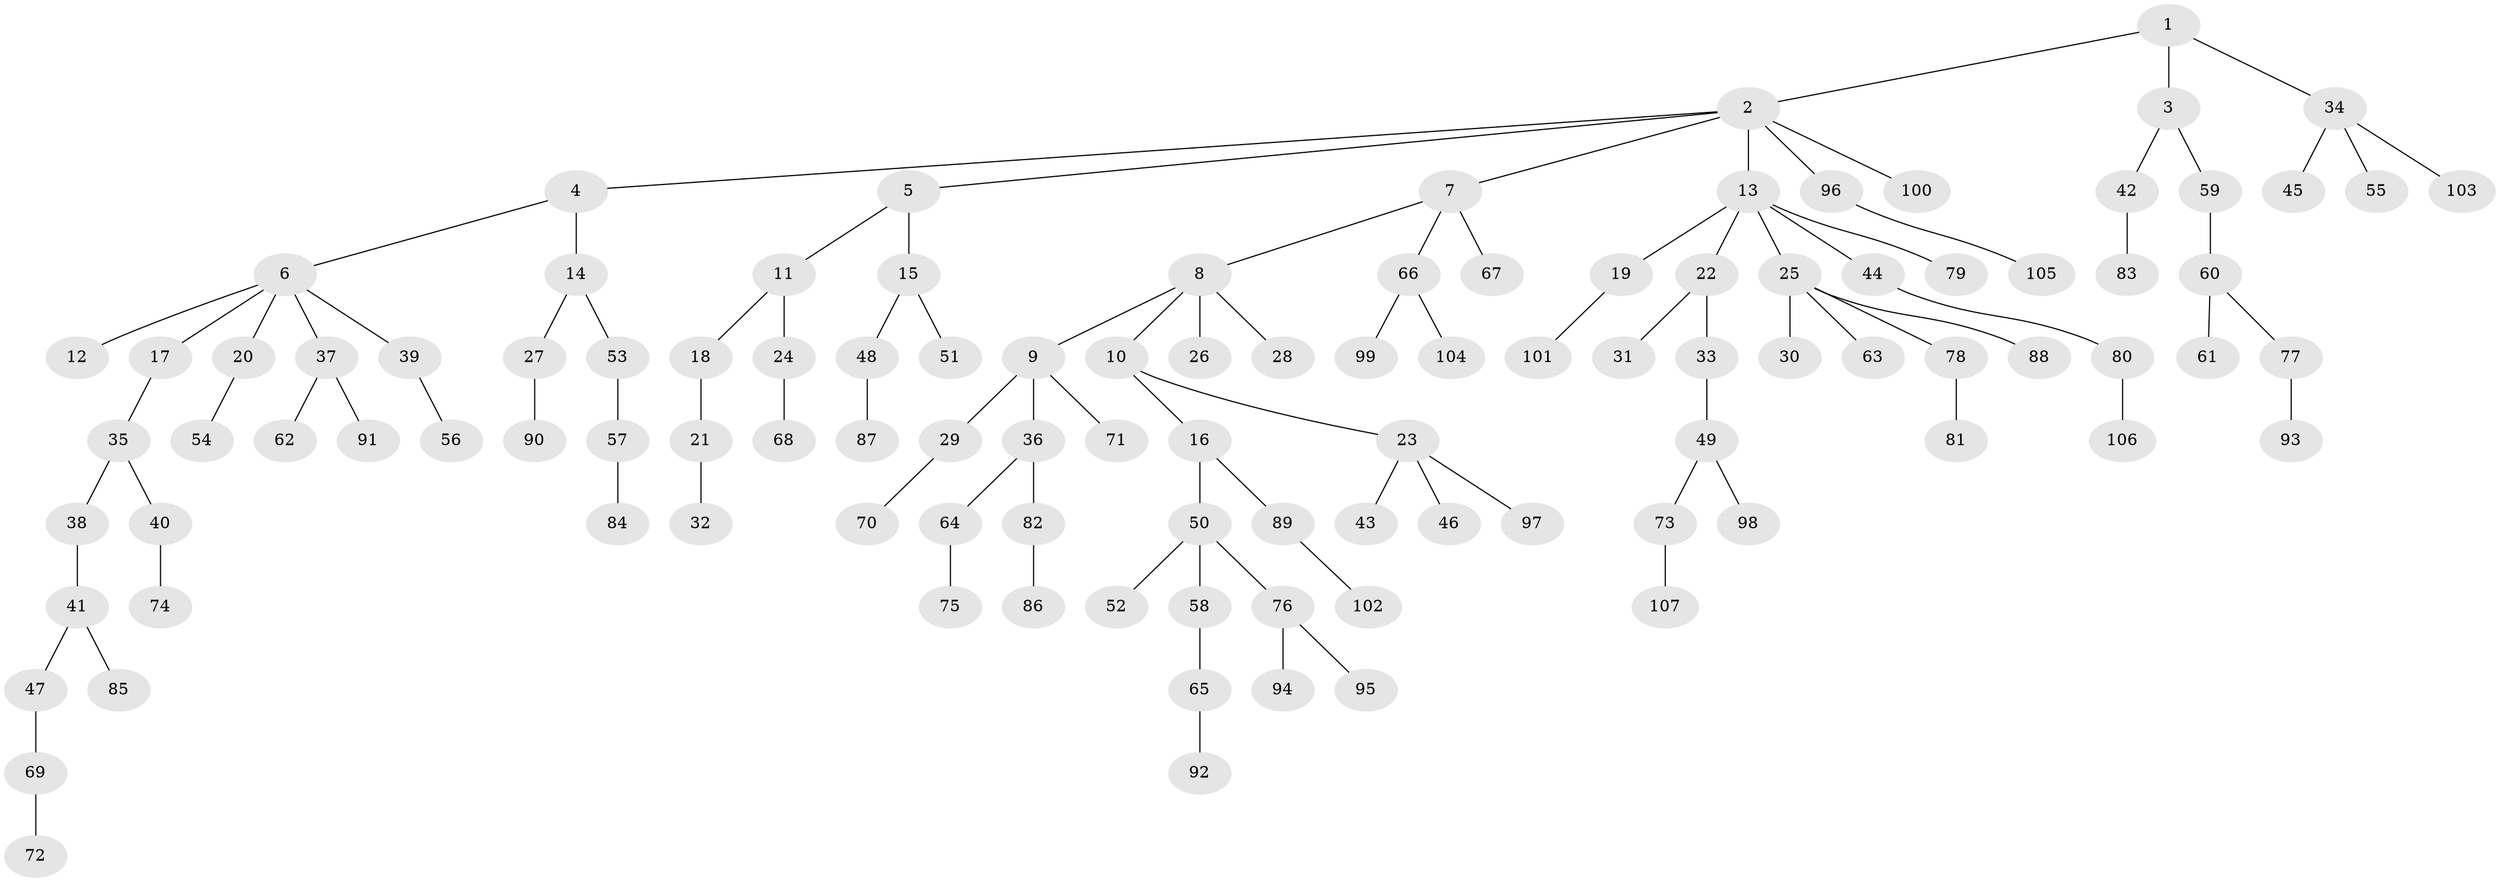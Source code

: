 // Generated by graph-tools (version 1.1) at 2025/52/03/09/25 04:52:53]
// undirected, 107 vertices, 106 edges
graph export_dot {
graph [start="1"]
  node [color=gray90,style=filled];
  1;
  2;
  3;
  4;
  5;
  6;
  7;
  8;
  9;
  10;
  11;
  12;
  13;
  14;
  15;
  16;
  17;
  18;
  19;
  20;
  21;
  22;
  23;
  24;
  25;
  26;
  27;
  28;
  29;
  30;
  31;
  32;
  33;
  34;
  35;
  36;
  37;
  38;
  39;
  40;
  41;
  42;
  43;
  44;
  45;
  46;
  47;
  48;
  49;
  50;
  51;
  52;
  53;
  54;
  55;
  56;
  57;
  58;
  59;
  60;
  61;
  62;
  63;
  64;
  65;
  66;
  67;
  68;
  69;
  70;
  71;
  72;
  73;
  74;
  75;
  76;
  77;
  78;
  79;
  80;
  81;
  82;
  83;
  84;
  85;
  86;
  87;
  88;
  89;
  90;
  91;
  92;
  93;
  94;
  95;
  96;
  97;
  98;
  99;
  100;
  101;
  102;
  103;
  104;
  105;
  106;
  107;
  1 -- 2;
  1 -- 3;
  1 -- 34;
  2 -- 4;
  2 -- 5;
  2 -- 7;
  2 -- 13;
  2 -- 96;
  2 -- 100;
  3 -- 42;
  3 -- 59;
  4 -- 6;
  4 -- 14;
  5 -- 11;
  5 -- 15;
  6 -- 12;
  6 -- 17;
  6 -- 20;
  6 -- 37;
  6 -- 39;
  7 -- 8;
  7 -- 66;
  7 -- 67;
  8 -- 9;
  8 -- 10;
  8 -- 26;
  8 -- 28;
  9 -- 29;
  9 -- 36;
  9 -- 71;
  10 -- 16;
  10 -- 23;
  11 -- 18;
  11 -- 24;
  13 -- 19;
  13 -- 22;
  13 -- 25;
  13 -- 44;
  13 -- 79;
  14 -- 27;
  14 -- 53;
  15 -- 48;
  15 -- 51;
  16 -- 50;
  16 -- 89;
  17 -- 35;
  18 -- 21;
  19 -- 101;
  20 -- 54;
  21 -- 32;
  22 -- 31;
  22 -- 33;
  23 -- 43;
  23 -- 46;
  23 -- 97;
  24 -- 68;
  25 -- 30;
  25 -- 63;
  25 -- 78;
  25 -- 88;
  27 -- 90;
  29 -- 70;
  33 -- 49;
  34 -- 45;
  34 -- 55;
  34 -- 103;
  35 -- 38;
  35 -- 40;
  36 -- 64;
  36 -- 82;
  37 -- 62;
  37 -- 91;
  38 -- 41;
  39 -- 56;
  40 -- 74;
  41 -- 47;
  41 -- 85;
  42 -- 83;
  44 -- 80;
  47 -- 69;
  48 -- 87;
  49 -- 73;
  49 -- 98;
  50 -- 52;
  50 -- 58;
  50 -- 76;
  53 -- 57;
  57 -- 84;
  58 -- 65;
  59 -- 60;
  60 -- 61;
  60 -- 77;
  64 -- 75;
  65 -- 92;
  66 -- 99;
  66 -- 104;
  69 -- 72;
  73 -- 107;
  76 -- 94;
  76 -- 95;
  77 -- 93;
  78 -- 81;
  80 -- 106;
  82 -- 86;
  89 -- 102;
  96 -- 105;
}
